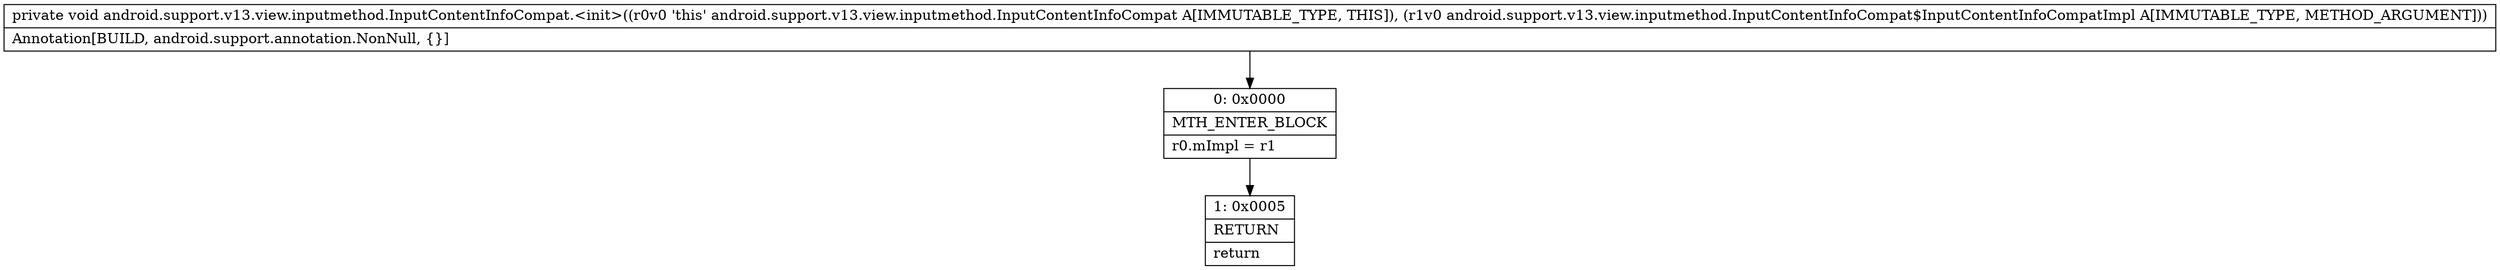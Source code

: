 digraph "CFG forandroid.support.v13.view.inputmethod.InputContentInfoCompat.\<init\>(Landroid\/support\/v13\/view\/inputmethod\/InputContentInfoCompat$InputContentInfoCompatImpl;)V" {
Node_0 [shape=record,label="{0\:\ 0x0000|MTH_ENTER_BLOCK\l|r0.mImpl = r1\l}"];
Node_1 [shape=record,label="{1\:\ 0x0005|RETURN\l|return\l}"];
MethodNode[shape=record,label="{private void android.support.v13.view.inputmethod.InputContentInfoCompat.\<init\>((r0v0 'this' android.support.v13.view.inputmethod.InputContentInfoCompat A[IMMUTABLE_TYPE, THIS]), (r1v0 android.support.v13.view.inputmethod.InputContentInfoCompat$InputContentInfoCompatImpl A[IMMUTABLE_TYPE, METHOD_ARGUMENT]))  | Annotation[BUILD, android.support.annotation.NonNull, \{\}]\l}"];
MethodNode -> Node_0;
Node_0 -> Node_1;
}

